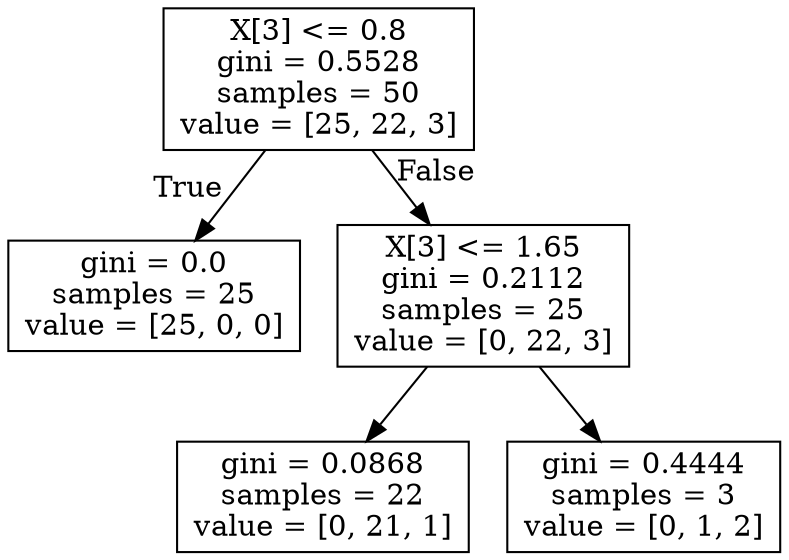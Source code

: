 digraph Tree {
node [shape=box] ;
0 [label="X[3] <= 0.8\ngini = 0.5528\nsamples = 50\nvalue = [25, 22, 3]"] ;
1 [label="gini = 0.0\nsamples = 25\nvalue = [25, 0, 0]"] ;
0 -> 1 [labeldistance=2.5, labelangle=45, headlabel="True"] ;
2 [label="X[3] <= 1.65\ngini = 0.2112\nsamples = 25\nvalue = [0, 22, 3]"] ;
0 -> 2 [labeldistance=2.5, labelangle=-45, headlabel="False"] ;
3 [label="gini = 0.0868\nsamples = 22\nvalue = [0, 21, 1]"] ;
2 -> 3 ;
4 [label="gini = 0.4444\nsamples = 3\nvalue = [0, 1, 2]"] ;
2 -> 4 ;
}